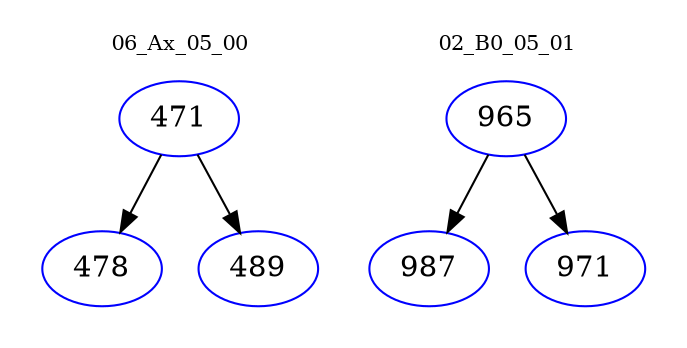 digraph{
subgraph cluster_0 {
color = white
label = "06_Ax_05_00";
fontsize=10;
T0_471 [label="471", color="blue"]
T0_471 -> T0_478 [color="black"]
T0_478 [label="478", color="blue"]
T0_471 -> T0_489 [color="black"]
T0_489 [label="489", color="blue"]
}
subgraph cluster_1 {
color = white
label = "02_B0_05_01";
fontsize=10;
T1_965 [label="965", color="blue"]
T1_965 -> T1_987 [color="black"]
T1_987 [label="987", color="blue"]
T1_965 -> T1_971 [color="black"]
T1_971 [label="971", color="blue"]
}
}
